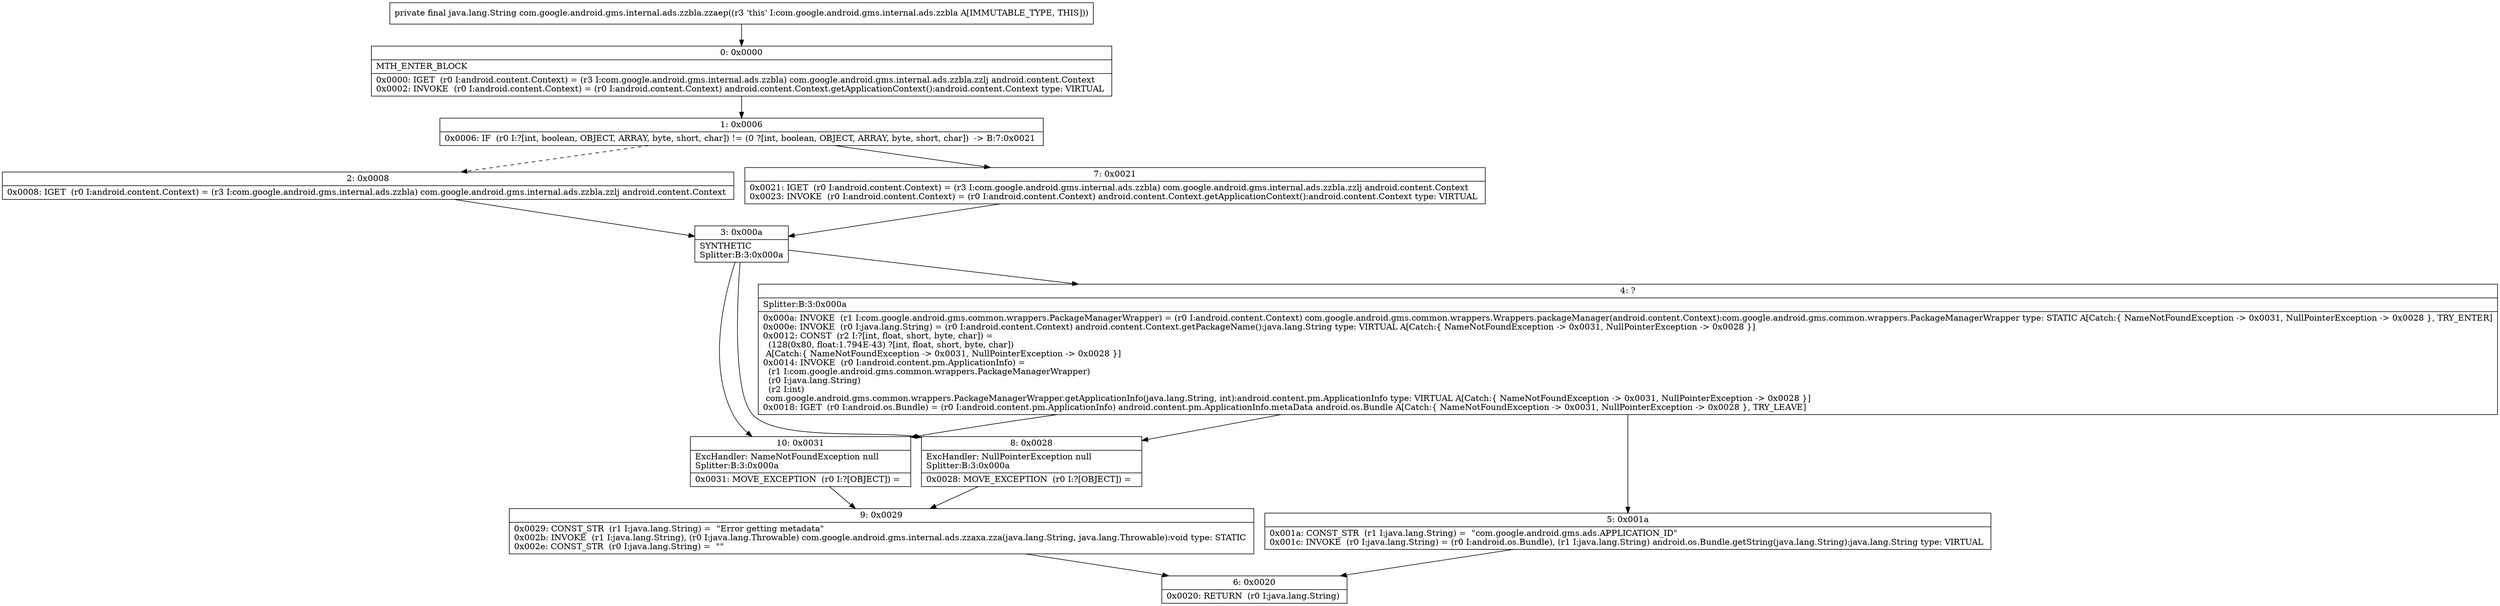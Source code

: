 digraph "CFG forcom.google.android.gms.internal.ads.zzbla.zzaep()Ljava\/lang\/String;" {
Node_0 [shape=record,label="{0\:\ 0x0000|MTH_ENTER_BLOCK\l|0x0000: IGET  (r0 I:android.content.Context) = (r3 I:com.google.android.gms.internal.ads.zzbla) com.google.android.gms.internal.ads.zzbla.zzlj android.content.Context \l0x0002: INVOKE  (r0 I:android.content.Context) = (r0 I:android.content.Context) android.content.Context.getApplicationContext():android.content.Context type: VIRTUAL \l}"];
Node_1 [shape=record,label="{1\:\ 0x0006|0x0006: IF  (r0 I:?[int, boolean, OBJECT, ARRAY, byte, short, char]) != (0 ?[int, boolean, OBJECT, ARRAY, byte, short, char])  \-\> B:7:0x0021 \l}"];
Node_2 [shape=record,label="{2\:\ 0x0008|0x0008: IGET  (r0 I:android.content.Context) = (r3 I:com.google.android.gms.internal.ads.zzbla) com.google.android.gms.internal.ads.zzbla.zzlj android.content.Context \l}"];
Node_3 [shape=record,label="{3\:\ 0x000a|SYNTHETIC\lSplitter:B:3:0x000a\l}"];
Node_4 [shape=record,label="{4\:\ ?|Splitter:B:3:0x000a\l|0x000a: INVOKE  (r1 I:com.google.android.gms.common.wrappers.PackageManagerWrapper) = (r0 I:android.content.Context) com.google.android.gms.common.wrappers.Wrappers.packageManager(android.content.Context):com.google.android.gms.common.wrappers.PackageManagerWrapper type: STATIC A[Catch:\{ NameNotFoundException \-\> 0x0031, NullPointerException \-\> 0x0028 \}, TRY_ENTER]\l0x000e: INVOKE  (r0 I:java.lang.String) = (r0 I:android.content.Context) android.content.Context.getPackageName():java.lang.String type: VIRTUAL A[Catch:\{ NameNotFoundException \-\> 0x0031, NullPointerException \-\> 0x0028 \}]\l0x0012: CONST  (r2 I:?[int, float, short, byte, char]) = \l  (128(0x80, float:1.794E\-43) ?[int, float, short, byte, char])\l A[Catch:\{ NameNotFoundException \-\> 0x0031, NullPointerException \-\> 0x0028 \}]\l0x0014: INVOKE  (r0 I:android.content.pm.ApplicationInfo) = \l  (r1 I:com.google.android.gms.common.wrappers.PackageManagerWrapper)\l  (r0 I:java.lang.String)\l  (r2 I:int)\l com.google.android.gms.common.wrappers.PackageManagerWrapper.getApplicationInfo(java.lang.String, int):android.content.pm.ApplicationInfo type: VIRTUAL A[Catch:\{ NameNotFoundException \-\> 0x0031, NullPointerException \-\> 0x0028 \}]\l0x0018: IGET  (r0 I:android.os.Bundle) = (r0 I:android.content.pm.ApplicationInfo) android.content.pm.ApplicationInfo.metaData android.os.Bundle A[Catch:\{ NameNotFoundException \-\> 0x0031, NullPointerException \-\> 0x0028 \}, TRY_LEAVE]\l}"];
Node_5 [shape=record,label="{5\:\ 0x001a|0x001a: CONST_STR  (r1 I:java.lang.String) =  \"com.google.android.gms.ads.APPLICATION_ID\" \l0x001c: INVOKE  (r0 I:java.lang.String) = (r0 I:android.os.Bundle), (r1 I:java.lang.String) android.os.Bundle.getString(java.lang.String):java.lang.String type: VIRTUAL \l}"];
Node_6 [shape=record,label="{6\:\ 0x0020|0x0020: RETURN  (r0 I:java.lang.String) \l}"];
Node_7 [shape=record,label="{7\:\ 0x0021|0x0021: IGET  (r0 I:android.content.Context) = (r3 I:com.google.android.gms.internal.ads.zzbla) com.google.android.gms.internal.ads.zzbla.zzlj android.content.Context \l0x0023: INVOKE  (r0 I:android.content.Context) = (r0 I:android.content.Context) android.content.Context.getApplicationContext():android.content.Context type: VIRTUAL \l}"];
Node_8 [shape=record,label="{8\:\ 0x0028|ExcHandler: NullPointerException null\lSplitter:B:3:0x000a\l|0x0028: MOVE_EXCEPTION  (r0 I:?[OBJECT]) =  \l}"];
Node_9 [shape=record,label="{9\:\ 0x0029|0x0029: CONST_STR  (r1 I:java.lang.String) =  \"Error getting metadata\" \l0x002b: INVOKE  (r1 I:java.lang.String), (r0 I:java.lang.Throwable) com.google.android.gms.internal.ads.zzaxa.zza(java.lang.String, java.lang.Throwable):void type: STATIC \l0x002e: CONST_STR  (r0 I:java.lang.String) =  \"\" \l}"];
Node_10 [shape=record,label="{10\:\ 0x0031|ExcHandler: NameNotFoundException null\lSplitter:B:3:0x000a\l|0x0031: MOVE_EXCEPTION  (r0 I:?[OBJECT]) =  \l}"];
MethodNode[shape=record,label="{private final java.lang.String com.google.android.gms.internal.ads.zzbla.zzaep((r3 'this' I:com.google.android.gms.internal.ads.zzbla A[IMMUTABLE_TYPE, THIS])) }"];
MethodNode -> Node_0;
Node_0 -> Node_1;
Node_1 -> Node_2[style=dashed];
Node_1 -> Node_7;
Node_2 -> Node_3;
Node_3 -> Node_4;
Node_3 -> Node_10;
Node_3 -> Node_8;
Node_4 -> Node_5;
Node_4 -> Node_10;
Node_4 -> Node_8;
Node_5 -> Node_6;
Node_7 -> Node_3;
Node_8 -> Node_9;
Node_9 -> Node_6;
Node_10 -> Node_9;
}

